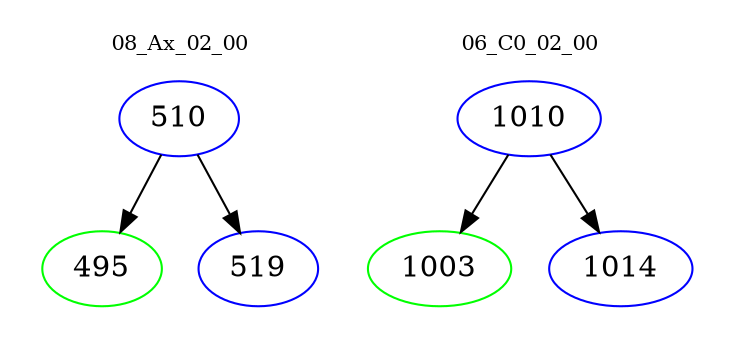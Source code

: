 digraph{
subgraph cluster_0 {
color = white
label = "08_Ax_02_00";
fontsize=10;
T0_510 [label="510", color="blue"]
T0_510 -> T0_495 [color="black"]
T0_495 [label="495", color="green"]
T0_510 -> T0_519 [color="black"]
T0_519 [label="519", color="blue"]
}
subgraph cluster_1 {
color = white
label = "06_C0_02_00";
fontsize=10;
T1_1010 [label="1010", color="blue"]
T1_1010 -> T1_1003 [color="black"]
T1_1003 [label="1003", color="green"]
T1_1010 -> T1_1014 [color="black"]
T1_1014 [label="1014", color="blue"]
}
}
